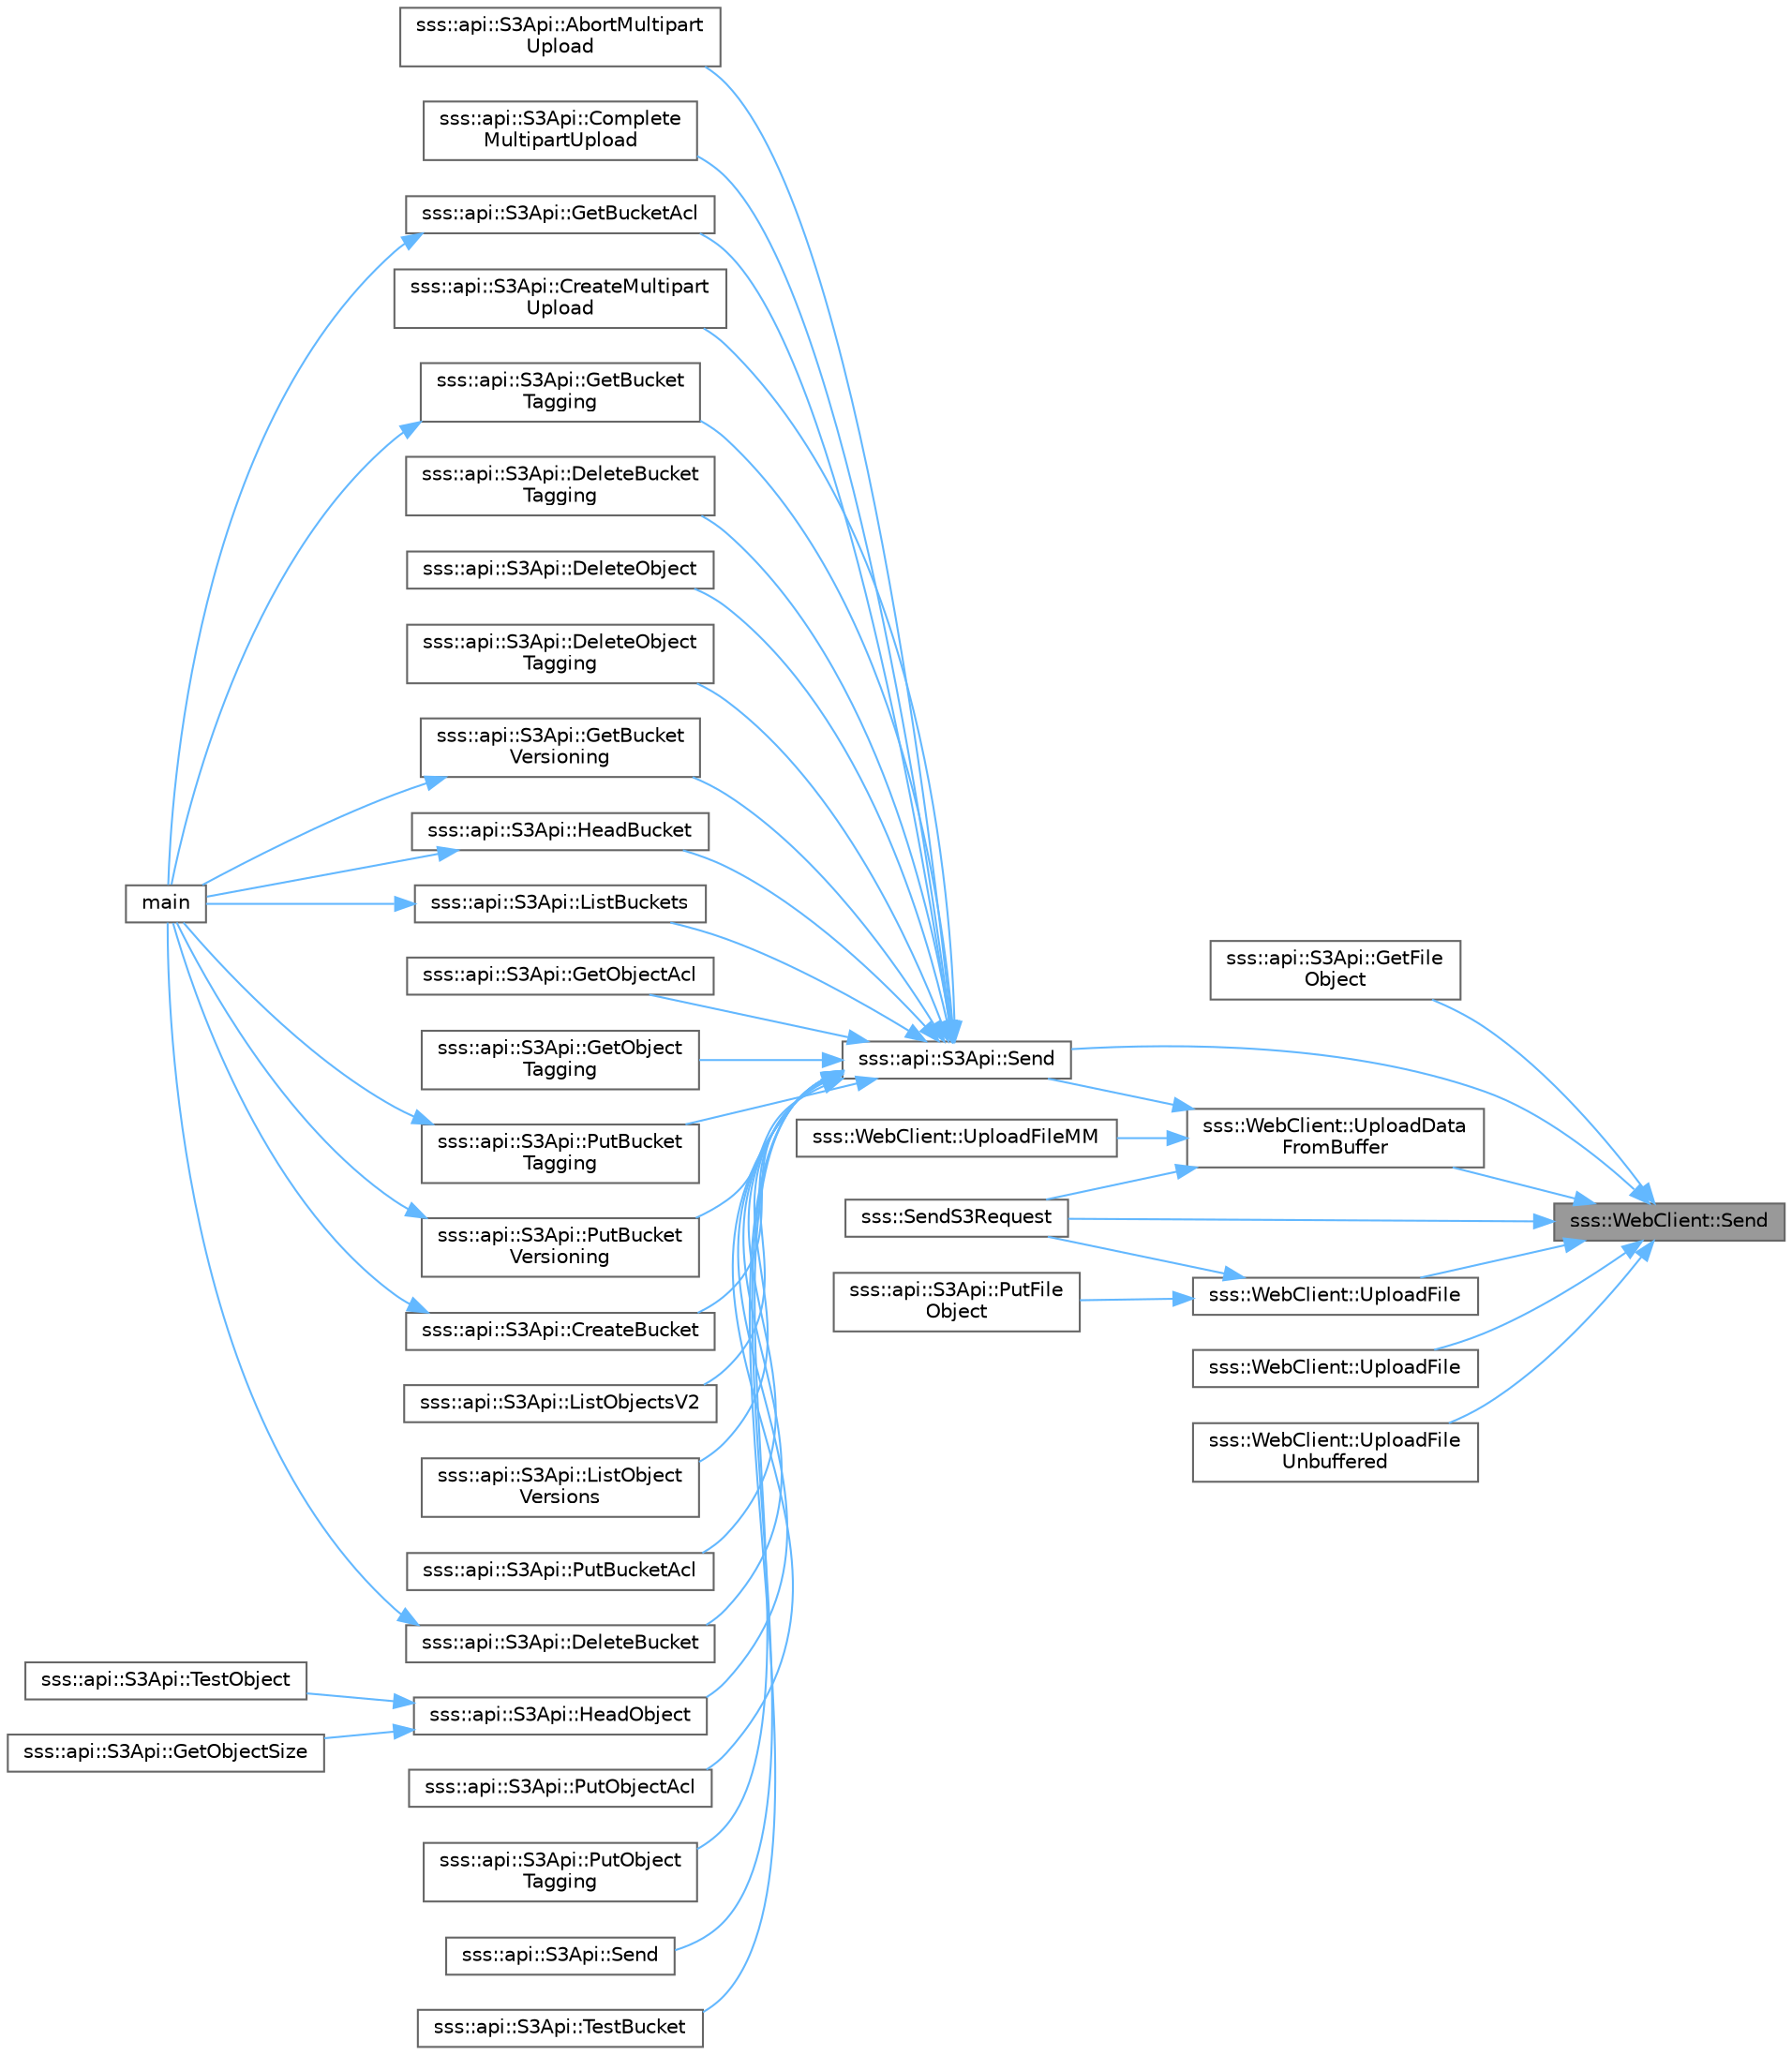 digraph "sss::WebClient::Send"
{
 // INTERACTIVE_SVG=YES
 // LATEX_PDF_SIZE
  bgcolor="transparent";
  edge [fontname=Helvetica,fontsize=10,labelfontname=Helvetica,labelfontsize=10];
  node [fontname=Helvetica,fontsize=10,shape=box,height=0.2,width=0.4];
  rankdir="RL";
  Node1 [id="Node000001",label="sss::WebClient::Send",height=0.2,width=0.4,color="gray40", fillcolor="grey60", style="filled", fontcolor="black",tooltip=" "];
  Node1 -> Node2 [id="edge1_Node000001_Node000002",dir="back",color="steelblue1",style="solid",tooltip=" "];
  Node2 [id="Node000002",label="sss::api::S3Api::GetFile\lObject",height=0.2,width=0.4,color="grey40", fillcolor="white", style="filled",URL="$classsss_1_1api_1_1S3Api.html#ac2848a787b6656ee031822a1ad698de4",tooltip="Download object into file."];
  Node1 -> Node3 [id="edge2_Node000001_Node000003",dir="back",color="steelblue1",style="solid",tooltip=" "];
  Node3 [id="Node000003",label="sss::api::S3Api::Send",height=0.2,width=0.4,color="grey40", fillcolor="white", style="filled",URL="$classsss_1_1api_1_1S3Api.html#ad09581bf28c4bbbcbb71b329959ec1ae",tooltip="Send request."];
  Node3 -> Node4 [id="edge3_Node000003_Node000004",dir="back",color="steelblue1",style="solid",tooltip=" "];
  Node4 [id="Node000004",label="sss::api::S3Api::AbortMultipart\lUpload",height=0.2,width=0.4,color="grey40", fillcolor="white", style="filled",URL="$classsss_1_1api_1_1S3Api.html#a4ea265566c3c4335ec01201cdc4410c6",tooltip="Abort multipart upload."];
  Node3 -> Node5 [id="edge4_Node000003_Node000005",dir="back",color="steelblue1",style="solid",tooltip=" "];
  Node5 [id="Node000005",label="sss::api::S3Api::Complete\lMultipartUpload",height=0.2,width=0.4,color="grey40", fillcolor="white", style="filled",URL="$classsss_1_1api_1_1S3Api.html#a98f999a216121118dd569c7ef0c28ff3",tooltip="Complete multipart upload."];
  Node3 -> Node6 [id="edge5_Node000003_Node000006",dir="back",color="steelblue1",style="solid",tooltip=" "];
  Node6 [id="Node000006",label="sss::api::S3Api::CreateBucket",height=0.2,width=0.4,color="grey40", fillcolor="white", style="filled",URL="$classsss_1_1api_1_1S3Api.html#abea2ccea14a042c7c0d4b2ce5266ea5f",tooltip="Create bucket."];
  Node6 -> Node7 [id="edge6_Node000006_Node000007",dir="back",color="steelblue1",style="solid",tooltip=" "];
  Node7 [id="Node000007",label="main",height=0.2,width=0.4,color="grey40", fillcolor="white", style="filled",URL="$bucket-test_8cpp.html#a3c04138a5bfe5d72780bb7e82a18e627",tooltip="Bucket tests."];
  Node3 -> Node8 [id="edge7_Node000003_Node000008",dir="back",color="steelblue1",style="solid",tooltip=" "];
  Node8 [id="Node000008",label="sss::api::S3Api::CreateMultipart\lUpload",height=0.2,width=0.4,color="grey40", fillcolor="white", style="filled",URL="$classsss_1_1api_1_1S3Api.html#a1796fafda3d90a4292a611ce1999433b",tooltip="Create multipart upload."];
  Node3 -> Node9 [id="edge8_Node000003_Node000009",dir="back",color="steelblue1",style="solid",tooltip=" "];
  Node9 [id="Node000009",label="sss::api::S3Api::DeleteBucket",height=0.2,width=0.4,color="grey40", fillcolor="white", style="filled",URL="$classsss_1_1api_1_1S3Api.html#a3d63825d1916e4ba3ca13122c7660603",tooltip="Delete bucket."];
  Node9 -> Node7 [id="edge9_Node000009_Node000007",dir="back",color="steelblue1",style="solid",tooltip=" "];
  Node3 -> Node10 [id="edge10_Node000003_Node000010",dir="back",color="steelblue1",style="solid",tooltip=" "];
  Node10 [id="Node000010",label="sss::api::S3Api::DeleteBucket\lTagging",height=0.2,width=0.4,color="grey40", fillcolor="white", style="filled",URL="$classsss_1_1api_1_1S3Api.html#a062a3a07fb8ade39db1e46426ff939d8",tooltip="Remove all tags from bucket."];
  Node3 -> Node11 [id="edge11_Node000003_Node000011",dir="back",color="steelblue1",style="solid",tooltip=" "];
  Node11 [id="Node000011",label="sss::api::S3Api::DeleteObject",height=0.2,width=0.4,color="grey40", fillcolor="white", style="filled",URL="$classsss_1_1api_1_1S3Api.html#ade1a193696061cfc0e6dff4a6975f8b3",tooltip="Delete object."];
  Node3 -> Node12 [id="edge12_Node000003_Node000012",dir="back",color="steelblue1",style="solid",tooltip=" "];
  Node12 [id="Node000012",label="sss::api::S3Api::DeleteObject\lTagging",height=0.2,width=0.4,color="grey40", fillcolor="white", style="filled",URL="$classsss_1_1api_1_1S3Api.html#a23419050019b63bc5548181344067f01",tooltip="Remove all tags from object."];
  Node3 -> Node13 [id="edge13_Node000003_Node000013",dir="back",color="steelblue1",style="solid",tooltip=" "];
  Node13 [id="Node000013",label="sss::api::S3Api::GetBucketAcl",height=0.2,width=0.4,color="grey40", fillcolor="white", style="filled",URL="$classsss_1_1api_1_1S3Api.html#a3b53152bf39143843a4033aa4a1b3fa0",tooltip=" "];
  Node13 -> Node7 [id="edge14_Node000013_Node000007",dir="back",color="steelblue1",style="solid",tooltip=" "];
  Node3 -> Node14 [id="edge15_Node000003_Node000014",dir="back",color="steelblue1",style="solid",tooltip=" "];
  Node14 [id="Node000014",label="sss::api::S3Api::GetBucket\lTagging",height=0.2,width=0.4,color="grey40", fillcolor="white", style="filled",URL="$classsss_1_1api_1_1S3Api.html#afdb9997dfbd29512cbfe8da9f0028cf8",tooltip="Return bucket tags."];
  Node14 -> Node7 [id="edge16_Node000014_Node000007",dir="back",color="steelblue1",style="solid",tooltip=" "];
  Node3 -> Node15 [id="edge17_Node000003_Node000015",dir="back",color="steelblue1",style="solid",tooltip=" "];
  Node15 [id="Node000015",label="sss::api::S3Api::GetBucket\lVersioning",height=0.2,width=0.4,color="grey40", fillcolor="white", style="filled",URL="$classsss_1_1api_1_1S3Api.html#a26387e640fa4d3c0715dc48f932ae410",tooltip="Retrieve versioning status."];
  Node15 -> Node7 [id="edge18_Node000015_Node000007",dir="back",color="steelblue1",style="solid",tooltip=" "];
  Node3 -> Node16 [id="edge19_Node000003_Node000016",dir="back",color="steelblue1",style="solid",tooltip=" "];
  Node16 [id="Node000016",label="sss::api::S3Api::GetObjectAcl",height=0.2,width=0.4,color="grey40", fillcolor="white", style="filled",URL="$classsss_1_1api_1_1S3Api.html#ae548966dc38f328fc45ee1500f5caf5b",tooltip="Return bucket's Access Control List."];
  Node3 -> Node17 [id="edge20_Node000003_Node000017",dir="back",color="steelblue1",style="solid",tooltip=" "];
  Node17 [id="Node000017",label="sss::api::S3Api::GetObject\lTagging",height=0.2,width=0.4,color="grey40", fillcolor="white", style="filled",URL="$classsss_1_1api_1_1S3Api.html#aceb12e50a72a7b9b3ca460c23671c586",tooltip="Return object tags."];
  Node3 -> Node18 [id="edge21_Node000003_Node000018",dir="back",color="steelblue1",style="solid",tooltip=" "];
  Node18 [id="Node000018",label="sss::api::S3Api::HeadBucket",height=0.2,width=0.4,color="grey40", fillcolor="white", style="filled",URL="$classsss_1_1api_1_1S3Api.html#aa4a2b1cc2c89a52d1aa89e571b785db2",tooltip=" "];
  Node18 -> Node7 [id="edge22_Node000018_Node000007",dir="back",color="steelblue1",style="solid",tooltip=" "];
  Node3 -> Node19 [id="edge23_Node000003_Node000019",dir="back",color="steelblue1",style="solid",tooltip=" "];
  Node19 [id="Node000019",label="sss::api::S3Api::HeadObject",height=0.2,width=0.4,color="grey40", fillcolor="white", style="filled",URL="$classsss_1_1api_1_1S3Api.html#a0382afb5f4a42d477af76ea322324ddd",tooltip="Send HeadObject request."];
  Node19 -> Node20 [id="edge24_Node000019_Node000020",dir="back",color="steelblue1",style="solid",tooltip=" "];
  Node20 [id="Node000020",label="sss::api::S3Api::GetObjectSize",height=0.2,width=0.4,color="grey40", fillcolor="white", style="filled",URL="$classsss_1_1api_1_1S3Api.html#ae6a826615a079564b77bb680b6b75a34",tooltip="Return object size."];
  Node19 -> Node21 [id="edge25_Node000019_Node000021",dir="back",color="steelblue1",style="solid",tooltip=" "];
  Node21 [id="Node000021",label="sss::api::S3Api::TestObject",height=0.2,width=0.4,color="grey40", fillcolor="white", style="filled",URL="$classsss_1_1api_1_1S3Api.html#aa3f7a3001bdad58c7b0c04cbd0dc3236",tooltip="Check if key exists."];
  Node3 -> Node22 [id="edge26_Node000003_Node000022",dir="back",color="steelblue1",style="solid",tooltip=" "];
  Node22 [id="Node000022",label="sss::api::S3Api::ListBuckets",height=0.2,width=0.4,color="grey40", fillcolor="white", style="filled",URL="$classsss_1_1api_1_1S3Api.html#a81e30673c06b609a2ee6e6bfd9130ca6",tooltip="List buckets."];
  Node22 -> Node7 [id="edge27_Node000022_Node000007",dir="back",color="steelblue1",style="solid",tooltip=" "];
  Node3 -> Node23 [id="edge28_Node000003_Node000023",dir="back",color="steelblue1",style="solid",tooltip=" "];
  Node23 [id="Node000023",label="sss::api::S3Api::ListObjectsV2",height=0.2,width=0.4,color="grey40", fillcolor="white", style="filled",URL="$classsss_1_1api_1_1S3Api.html#a3f00f611cd210a58ac6e8c0555984433",tooltip="List objects by sending a ListObjectsV2 request."];
  Node3 -> Node24 [id="edge29_Node000003_Node000024",dir="back",color="steelblue1",style="solid",tooltip=" "];
  Node24 [id="Node000024",label="sss::api::S3Api::ListObject\lVersions",height=0.2,width=0.4,color="grey40", fillcolor="white", style="filled",URL="$classsss_1_1api_1_1S3Api.html#a9695a76eb84d3e52800d037f1ef391aa",tooltip="Return all versions and delete markers for object."];
  Node3 -> Node25 [id="edge30_Node000003_Node000025",dir="back",color="steelblue1",style="solid",tooltip=" "];
  Node25 [id="Node000025",label="sss::api::S3Api::PutBucketAcl",height=0.2,width=0.4,color="grey40", fillcolor="white", style="filled",URL="$classsss_1_1api_1_1S3Api.html#aa35e9b1cc7661cd9bb0d5f2de6cbbc7d",tooltip="Set Access Control Policy for bucket."];
  Node3 -> Node26 [id="edge31_Node000003_Node000026",dir="back",color="steelblue1",style="solid",tooltip=" "];
  Node26 [id="Node000026",label="sss::api::S3Api::PutBucket\lTagging",height=0.2,width=0.4,color="grey40", fillcolor="white", style="filled",URL="$classsss_1_1api_1_1S3Api.html#ae0b480d21933d41f7ca992ca5abe3091",tooltip="Tag bucket."];
  Node26 -> Node7 [id="edge32_Node000026_Node000007",dir="back",color="steelblue1",style="solid",tooltip=" "];
  Node3 -> Node27 [id="edge33_Node000003_Node000027",dir="back",color="steelblue1",style="solid",tooltip=" "];
  Node27 [id="Node000027",label="sss::api::S3Api::PutBucket\lVersioning",height=0.2,width=0.4,color="grey40", fillcolor="white", style="filled",URL="$classsss_1_1api_1_1S3Api.html#a11f96e3a1f9487688c824fea1831fe71",tooltip="Enable bucket versioning."];
  Node27 -> Node7 [id="edge34_Node000027_Node000007",dir="back",color="steelblue1",style="solid",tooltip=" "];
  Node3 -> Node28 [id="edge35_Node000003_Node000028",dir="back",color="steelblue1",style="solid",tooltip=" "];
  Node28 [id="Node000028",label="sss::api::S3Api::PutObjectAcl",height=0.2,width=0.4,color="grey40", fillcolor="white", style="filled",URL="$classsss_1_1api_1_1S3Api.html#a2cc08fb777cfc4d24c40bea1cde967e7",tooltip="Set Access Control Policy."];
  Node3 -> Node29 [id="edge36_Node000003_Node000029",dir="back",color="steelblue1",style="solid",tooltip=" "];
  Node29 [id="Node000029",label="sss::api::S3Api::PutObject\lTagging",height=0.2,width=0.4,color="grey40", fillcolor="white", style="filled",URL="$classsss_1_1api_1_1S3Api.html#ac098e2619080dde98a75b71af8f66eef",tooltip="Set object tags."];
  Node3 -> Node30 [id="edge37_Node000003_Node000030",dir="back",color="steelblue1",style="solid",tooltip=" "];
  Node30 [id="Node000030",label="sss::api::S3Api::Send",height=0.2,width=0.4,color="grey40", fillcolor="white", style="filled",URL="$classsss_1_1api_1_1S3Api.html#a0473917e4d25a4a6fca40d097e4299d6",tooltip=" "];
  Node3 -> Node31 [id="edge38_Node000003_Node000031",dir="back",color="steelblue1",style="solid",tooltip=" "];
  Node31 [id="Node000031",label="sss::api::S3Api::TestBucket",height=0.2,width=0.4,color="grey40", fillcolor="white", style="filled",URL="$classsss_1_1api_1_1S3Api.html#a23223ee1fb701c55af2d942dbf261ae2",tooltip="Check if bucket exist."];
  Node1 -> Node32 [id="edge39_Node000001_Node000032",dir="back",color="steelblue1",style="solid",tooltip=" "];
  Node32 [id="Node000032",label="sss::SendS3Request",height=0.2,width=0.4,color="grey40", fillcolor="white", style="filled",URL="$group__S3Client.html#gaba88d66bdabd9d5d15bc07a3ce387c50",tooltip="Send S3 request to endpoint."];
  Node1 -> Node33 [id="edge40_Node000001_Node000033",dir="back",color="steelblue1",style="solid",tooltip=" "];
  Node33 [id="Node000033",label="sss::WebClient::UploadData\lFromBuffer",height=0.2,width=0.4,color="grey40", fillcolor="white", style="filled",URL="$classsss_1_1WebClient.html#ae7b1f77bd4ae44585f2d49ea493bdcc5",tooltip="Upload data from memory buffer."];
  Node33 -> Node3 [id="edge41_Node000033_Node000003",dir="back",color="steelblue1",style="solid",tooltip=" "];
  Node33 -> Node32 [id="edge42_Node000033_Node000032",dir="back",color="steelblue1",style="solid",tooltip=" "];
  Node33 -> Node34 [id="edge43_Node000033_Node000034",dir="back",color="steelblue1",style="solid",tooltip=" "];
  Node34 [id="Node000034",label="sss::WebClient::UploadFileMM",height=0.2,width=0.4,color="grey40", fillcolor="white", style="filled",URL="$classsss_1_1WebClient.html#ab5af9d8e7c424e49fab04f0d9d59b489",tooltip="Upload file starting from offset using unbuffered memory mapping of file."];
  Node1 -> Node35 [id="edge44_Node000001_Node000035",dir="back",color="steelblue1",style="solid",tooltip=" "];
  Node35 [id="Node000035",label="sss::WebClient::UploadFile",height=0.2,width=0.4,color="grey40", fillcolor="white", style="filled",URL="$classsss_1_1WebClient.html#ad038e41cfc902f6e49754c52a9a71992",tooltip="Upload file."];
  Node35 -> Node36 [id="edge45_Node000035_Node000036",dir="back",color="steelblue1",style="solid",tooltip=" "];
  Node36 [id="Node000036",label="sss::api::S3Api::PutFile\lObject",height=0.2,width=0.4,color="grey40", fillcolor="white", style="filled",URL="$classsss_1_1api_1_1S3Api.html#ab7affe0834f5892b393e731783b7ccac",tooltip="Upload file to object."];
  Node35 -> Node32 [id="edge46_Node000035_Node000032",dir="back",color="steelblue1",style="solid",tooltip=" "];
  Node1 -> Node37 [id="edge47_Node000001_Node000037",dir="back",color="steelblue1",style="solid",tooltip=" "];
  Node37 [id="Node000037",label="sss::WebClient::UploadFile",height=0.2,width=0.4,color="grey40", fillcolor="white", style="filled",URL="$classsss_1_1WebClient.html#aac358c3660f8efeaa8d66186c3f95a7e",tooltip="Upload file starting from offset."];
  Node1 -> Node38 [id="edge48_Node000001_Node000038",dir="back",color="steelblue1",style="solid",tooltip=" "];
  Node38 [id="Node000038",label="sss::WebClient::UploadFile\lUnbuffered",height=0.2,width=0.4,color="grey40", fillcolor="white", style="filled",URL="$classsss_1_1WebClient.html#accb4e986d73bb44149918fa0043ec43b",tooltip="Upload file starting from offset using unbuffered I/O read."];
}
